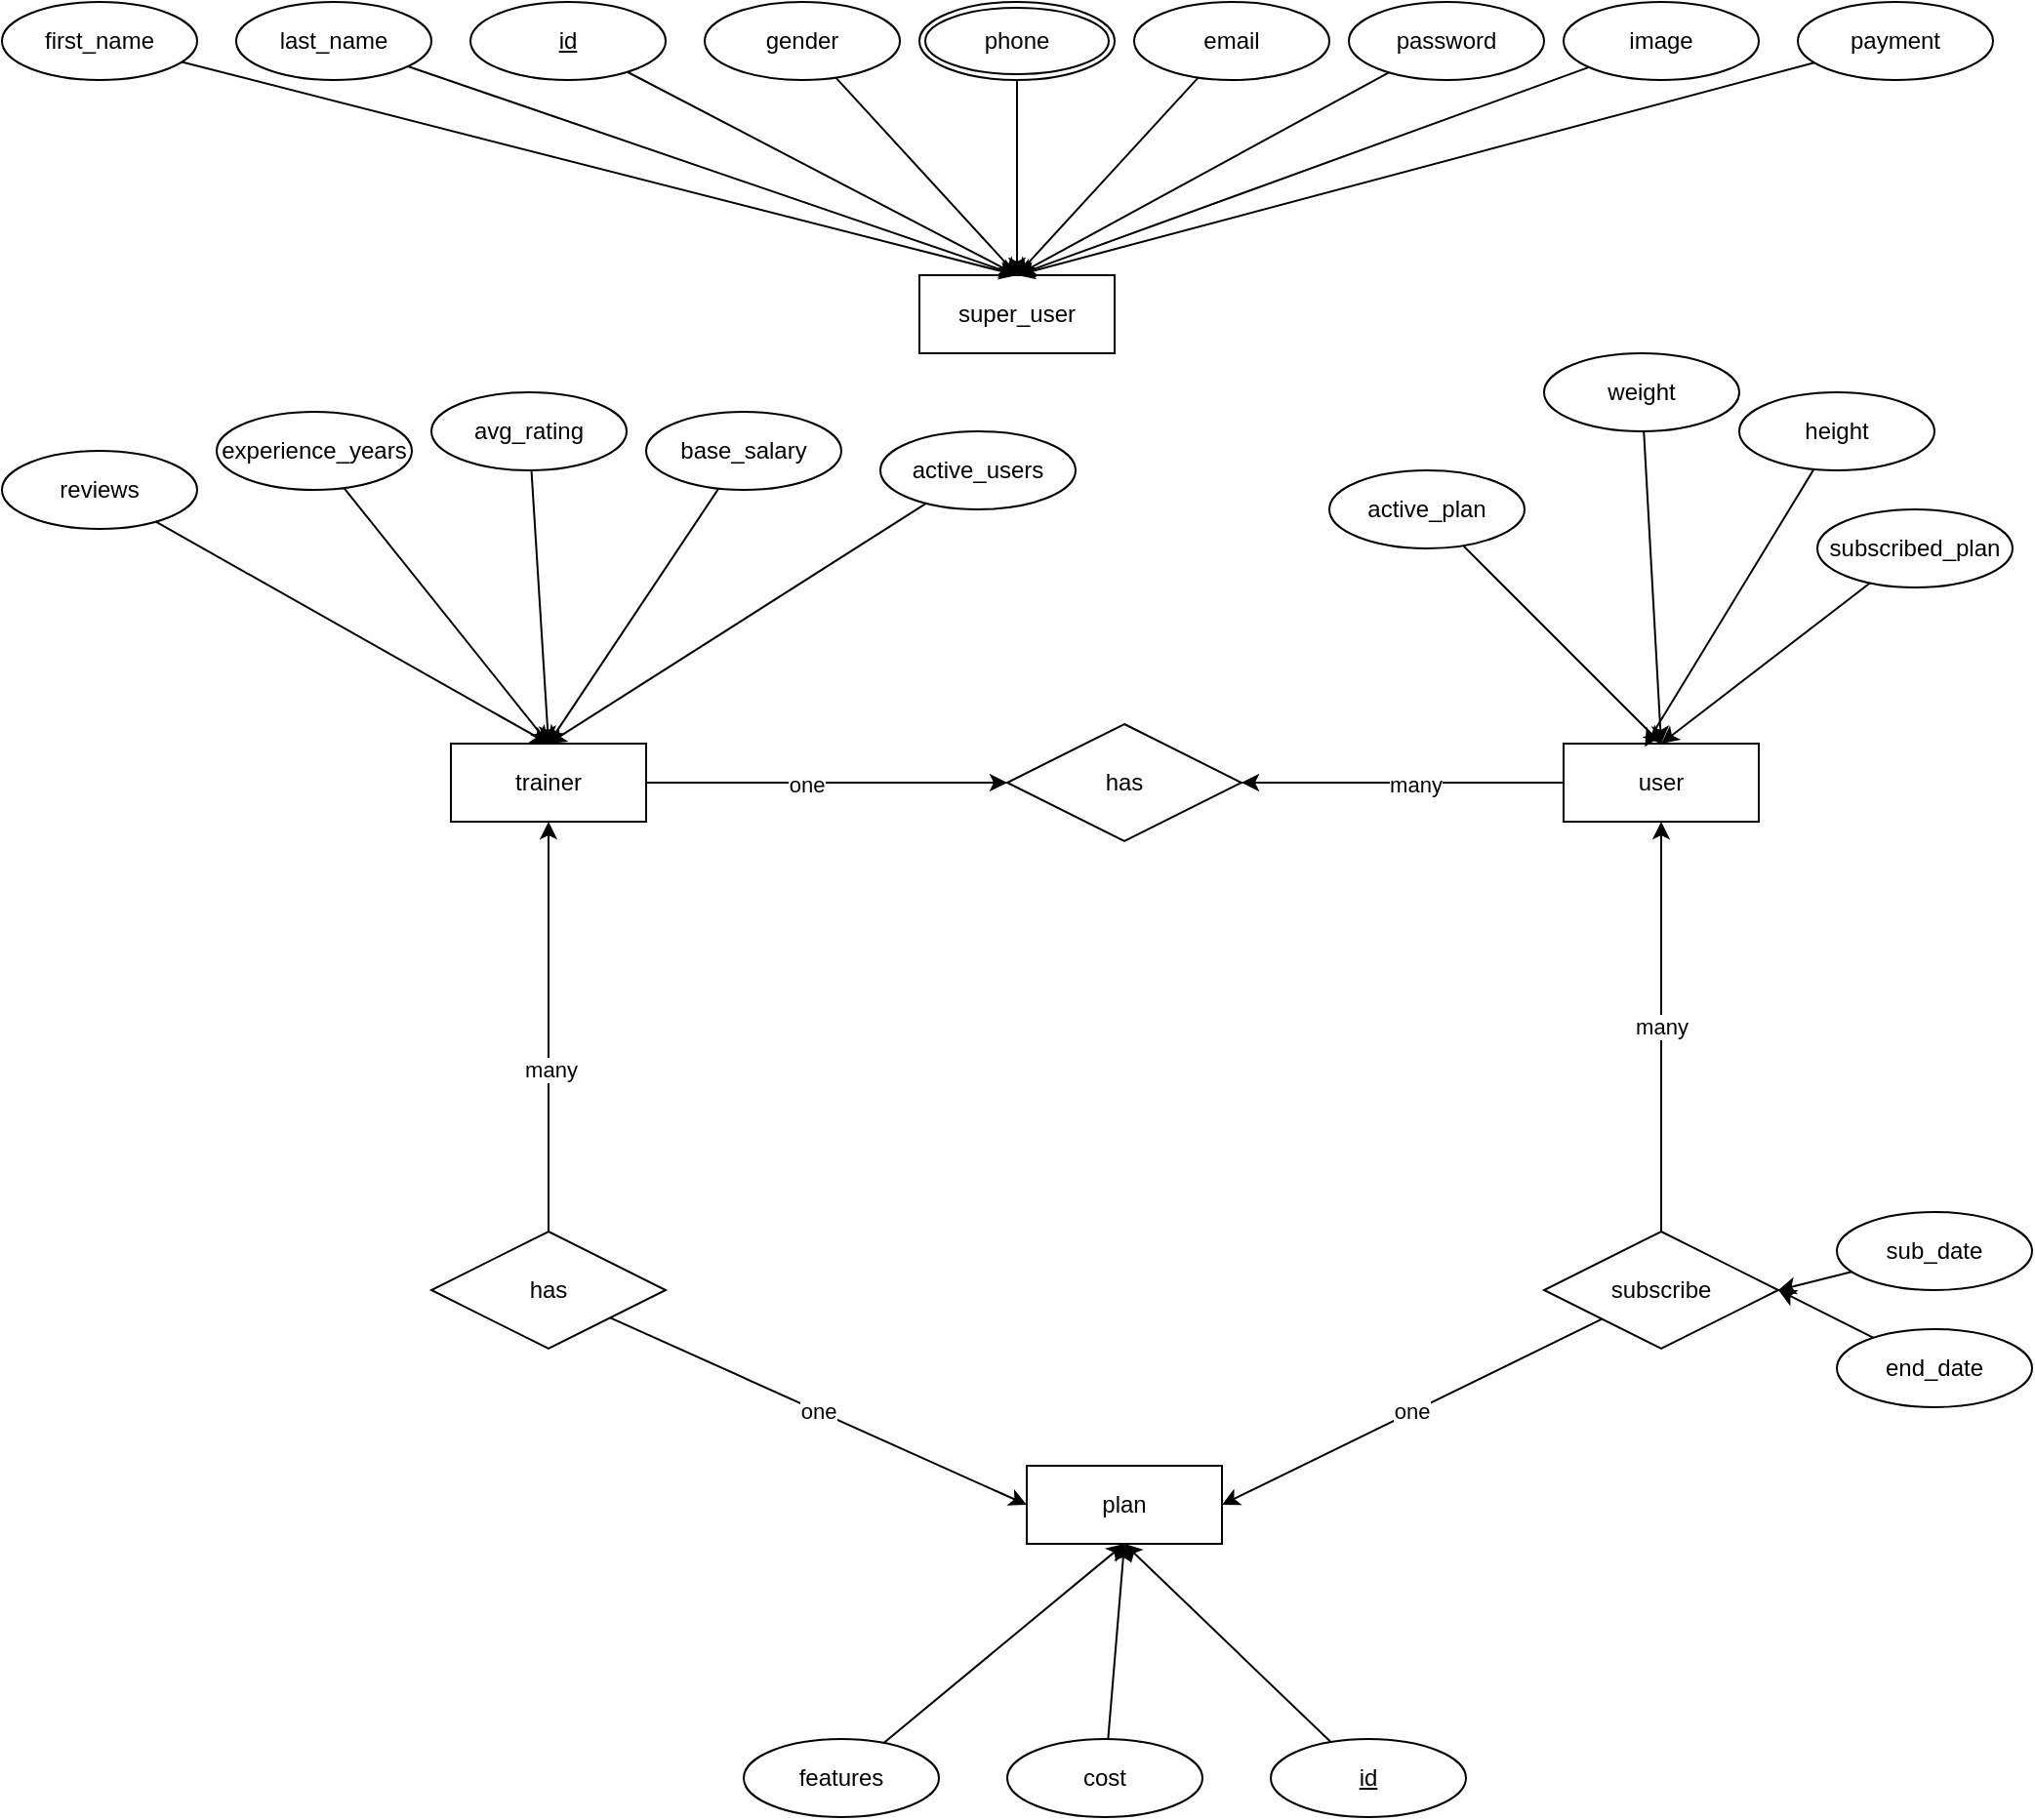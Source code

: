 <mxfile>
    <diagram id="6SmIrsSo-xQ7bgwuK92N" name="Page-1">
        <mxGraphModel dx="2029" dy="672" grid="1" gridSize="10" guides="1" tooltips="1" connect="1" arrows="1" fold="1" page="1" pageScale="1" pageWidth="850" pageHeight="1100" math="0" shadow="0">
            <root>
                <mxCell id="0"/>
                <mxCell id="1" parent="0"/>
                <mxCell id="66" style="edgeStyle=none;html=1;entryX=0;entryY=0.5;entryDx=0;entryDy=0;" edge="1" parent="1" source="2" target="65">
                    <mxGeometry relative="1" as="geometry"/>
                </mxCell>
                <mxCell id="68" value="one" style="edgeLabel;html=1;align=center;verticalAlign=middle;resizable=0;points=[];" vertex="1" connectable="0" parent="66">
                    <mxGeometry x="-0.117" y="-1" relative="1" as="geometry">
                        <mxPoint as="offset"/>
                    </mxGeometry>
                </mxCell>
                <mxCell id="2" value="trainer" style="whiteSpace=wrap;html=1;align=center;" vertex="1" parent="1">
                    <mxGeometry y="390" width="100" height="40" as="geometry"/>
                </mxCell>
                <mxCell id="3" value="super_user" style="whiteSpace=wrap;html=1;align=center;" vertex="1" parent="1">
                    <mxGeometry x="240" y="150" width="100" height="40" as="geometry"/>
                </mxCell>
                <mxCell id="4" value="plan" style="whiteSpace=wrap;html=1;align=center;" vertex="1" parent="1">
                    <mxGeometry x="295" y="760" width="100" height="40" as="geometry"/>
                </mxCell>
                <mxCell id="14" style="edgeStyle=none;html=1;entryX=0.5;entryY=0;entryDx=0;entryDy=0;" edge="1" parent="1" source="6" target="3">
                    <mxGeometry relative="1" as="geometry"/>
                </mxCell>
                <mxCell id="6" value="first_name" style="ellipse;whiteSpace=wrap;html=1;align=center;" vertex="1" parent="1">
                    <mxGeometry x="-230" y="10" width="100" height="40" as="geometry"/>
                </mxCell>
                <mxCell id="15" style="edgeStyle=none;html=1;entryX=0.5;entryY=0;entryDx=0;entryDy=0;" edge="1" parent="1" source="7" target="3">
                    <mxGeometry relative="1" as="geometry"/>
                </mxCell>
                <mxCell id="7" value="last_name" style="ellipse;whiteSpace=wrap;html=1;align=center;" vertex="1" parent="1">
                    <mxGeometry x="-110" y="10" width="100" height="40" as="geometry"/>
                </mxCell>
                <mxCell id="16" style="edgeStyle=none;html=1;entryX=0.5;entryY=0;entryDx=0;entryDy=0;" edge="1" parent="1" source="8" target="3">
                    <mxGeometry relative="1" as="geometry">
                        <mxPoint x="480" y="330" as="targetPoint"/>
                    </mxGeometry>
                </mxCell>
                <mxCell id="8" value="gender" style="ellipse;whiteSpace=wrap;html=1;align=center;" vertex="1" parent="1">
                    <mxGeometry x="130" y="10" width="100" height="40" as="geometry"/>
                </mxCell>
                <mxCell id="13" style="edgeStyle=none;html=1;entryX=0.5;entryY=0;entryDx=0;entryDy=0;" edge="1" parent="1" source="9" target="2">
                    <mxGeometry relative="1" as="geometry"/>
                </mxCell>
                <mxCell id="9" value="experience_years" style="ellipse;whiteSpace=wrap;html=1;align=center;" vertex="1" parent="1">
                    <mxGeometry x="-120" y="220" width="100" height="40" as="geometry"/>
                </mxCell>
                <mxCell id="20" style="edgeStyle=none;html=1;entryX=0.5;entryY=0;entryDx=0;entryDy=0;" edge="1" parent="1" source="19" target="3">
                    <mxGeometry relative="1" as="geometry"/>
                </mxCell>
                <mxCell id="19" value="phone" style="ellipse;shape=doubleEllipse;margin=3;whiteSpace=wrap;html=1;align=center;" vertex="1" parent="1">
                    <mxGeometry x="240" y="10" width="100" height="40" as="geometry"/>
                </mxCell>
                <mxCell id="23" style="edgeStyle=none;html=1;entryX=0.5;entryY=0;entryDx=0;entryDy=0;" edge="1" parent="1" source="21" target="3">
                    <mxGeometry relative="1" as="geometry">
                        <mxPoint x="480" y="330" as="targetPoint"/>
                    </mxGeometry>
                </mxCell>
                <mxCell id="21" value="email" style="ellipse;whiteSpace=wrap;html=1;align=center;" vertex="1" parent="1">
                    <mxGeometry x="350" y="10" width="100" height="40" as="geometry"/>
                </mxCell>
                <mxCell id="24" style="edgeStyle=none;html=1;entryX=0.5;entryY=0;entryDx=0;entryDy=0;" edge="1" parent="1" source="22" target="3">
                    <mxGeometry relative="1" as="geometry">
                        <mxPoint x="220" y="190" as="targetPoint"/>
                    </mxGeometry>
                </mxCell>
                <mxCell id="22" value="password" style="ellipse;whiteSpace=wrap;html=1;align=center;" vertex="1" parent="1">
                    <mxGeometry x="460" y="10" width="100" height="40" as="geometry"/>
                </mxCell>
                <mxCell id="26" style="edgeStyle=none;html=1;entryX=0.5;entryY=0;entryDx=0;entryDy=0;" edge="1" parent="1" source="25" target="3">
                    <mxGeometry relative="1" as="geometry"/>
                </mxCell>
                <mxCell id="25" value="image" style="ellipse;whiteSpace=wrap;html=1;align=center;" vertex="1" parent="1">
                    <mxGeometry x="570" y="10" width="100" height="40" as="geometry"/>
                </mxCell>
                <mxCell id="29" style="edgeStyle=none;html=1;entryX=0.5;entryY=0;entryDx=0;entryDy=0;" edge="1" parent="1" source="28" target="3">
                    <mxGeometry relative="1" as="geometry">
                        <mxPoint x="230" y="250" as="targetPoint"/>
                    </mxGeometry>
                </mxCell>
                <mxCell id="28" value="payment" style="ellipse;whiteSpace=wrap;html=1;align=center;" vertex="1" parent="1">
                    <mxGeometry x="690" y="10" width="100" height="40" as="geometry"/>
                </mxCell>
                <mxCell id="31" style="edgeStyle=none;html=1;entryX=0.5;entryY=0;entryDx=0;entryDy=0;" edge="1" parent="1" source="30" target="3">
                    <mxGeometry relative="1" as="geometry"/>
                </mxCell>
                <mxCell id="30" value="id" style="ellipse;whiteSpace=wrap;html=1;align=center;fontStyle=4;" vertex="1" parent="1">
                    <mxGeometry x="10" y="10" width="100" height="40" as="geometry"/>
                </mxCell>
                <mxCell id="67" style="edgeStyle=none;html=1;entryX=1;entryY=0.5;entryDx=0;entryDy=0;" edge="1" parent="1" source="39" target="65">
                    <mxGeometry relative="1" as="geometry">
                        <Array as="points">
                            <mxPoint x="450" y="410"/>
                        </Array>
                    </mxGeometry>
                </mxCell>
                <mxCell id="70" value="many" style="edgeLabel;html=1;align=center;verticalAlign=middle;resizable=0;points=[];" vertex="1" connectable="0" parent="67">
                    <mxGeometry x="-0.076" y="1" relative="1" as="geometry">
                        <mxPoint as="offset"/>
                    </mxGeometry>
                </mxCell>
                <mxCell id="39" value="user" style="whiteSpace=wrap;html=1;align=center;" vertex="1" parent="1">
                    <mxGeometry x="570" y="390" width="100" height="40" as="geometry"/>
                </mxCell>
                <mxCell id="41" style="edgeStyle=none;html=1;entryX=0.5;entryY=0;entryDx=0;entryDy=0;" edge="1" parent="1" source="40" target="39">
                    <mxGeometry relative="1" as="geometry"/>
                </mxCell>
                <mxCell id="40" value="subscribed_plan" style="ellipse;whiteSpace=wrap;html=1;align=center;" vertex="1" parent="1">
                    <mxGeometry x="700" y="270" width="100" height="40" as="geometry"/>
                </mxCell>
                <mxCell id="44" style="edgeStyle=none;html=1;entryX=0.416;entryY=0.04;entryDx=0;entryDy=0;entryPerimeter=0;" edge="1" parent="1" source="42" target="39">
                    <mxGeometry relative="1" as="geometry"/>
                </mxCell>
                <mxCell id="42" value="height" style="ellipse;whiteSpace=wrap;html=1;align=center;" vertex="1" parent="1">
                    <mxGeometry x="660" y="210" width="100" height="40" as="geometry"/>
                </mxCell>
                <mxCell id="45" style="edgeStyle=none;html=1;entryX=0.5;entryY=0;entryDx=0;entryDy=0;" edge="1" parent="1" source="43" target="39">
                    <mxGeometry relative="1" as="geometry"/>
                </mxCell>
                <mxCell id="43" value="weight" style="ellipse;whiteSpace=wrap;html=1;align=center;" vertex="1" parent="1">
                    <mxGeometry x="560" y="190" width="100" height="40" as="geometry"/>
                </mxCell>
                <mxCell id="47" style="edgeStyle=none;html=1;entryX=0.5;entryY=0;entryDx=0;entryDy=0;" edge="1" parent="1" source="46" target="2">
                    <mxGeometry relative="1" as="geometry">
                        <mxPoint x="70" y="310" as="targetPoint"/>
                    </mxGeometry>
                </mxCell>
                <mxCell id="46" value="avg_rating" style="ellipse;whiteSpace=wrap;html=1;align=center;" vertex="1" parent="1">
                    <mxGeometry x="-10" y="210" width="100" height="40" as="geometry"/>
                </mxCell>
                <mxCell id="49" style="edgeStyle=none;html=1;entryX=0.5;entryY=0;entryDx=0;entryDy=0;" edge="1" parent="1" source="48" target="2">
                    <mxGeometry relative="1" as="geometry"/>
                </mxCell>
                <mxCell id="48" value="base_salary" style="ellipse;whiteSpace=wrap;html=1;align=center;" vertex="1" parent="1">
                    <mxGeometry x="100" y="220" width="100" height="40" as="geometry"/>
                </mxCell>
                <mxCell id="51" style="edgeStyle=none;html=1;entryX=0.5;entryY=0;entryDx=0;entryDy=0;" edge="1" parent="1" source="50" target="2">
                    <mxGeometry relative="1" as="geometry"/>
                </mxCell>
                <mxCell id="50" value="active_users" style="ellipse;whiteSpace=wrap;html=1;align=center;" vertex="1" parent="1">
                    <mxGeometry x="220" y="230" width="100" height="40" as="geometry"/>
                </mxCell>
                <mxCell id="53" style="edgeStyle=none;html=1;entryX=0.5;entryY=0;entryDx=0;entryDy=0;" edge="1" parent="1" source="52" target="39">
                    <mxGeometry relative="1" as="geometry"/>
                </mxCell>
                <mxCell id="52" value="active_plan" style="ellipse;whiteSpace=wrap;html=1;align=center;" vertex="1" parent="1">
                    <mxGeometry x="450" y="250" width="100" height="40" as="geometry"/>
                </mxCell>
                <mxCell id="55" style="edgeStyle=none;html=1;entryX=0.5;entryY=1;entryDx=0;entryDy=0;" edge="1" parent="1" source="54" target="4">
                    <mxGeometry relative="1" as="geometry"/>
                </mxCell>
                <mxCell id="54" value="features" style="ellipse;whiteSpace=wrap;html=1;align=center;" vertex="1" parent="1">
                    <mxGeometry x="150" y="900" width="100" height="40" as="geometry"/>
                </mxCell>
                <mxCell id="57" style="edgeStyle=none;html=1;entryX=0.5;entryY=1;entryDx=0;entryDy=0;" edge="1" parent="1" source="56" target="4">
                    <mxGeometry relative="1" as="geometry">
                        <mxPoint x="360" y="700" as="targetPoint"/>
                    </mxGeometry>
                </mxCell>
                <mxCell id="56" value="cost" style="ellipse;whiteSpace=wrap;html=1;align=center;" vertex="1" parent="1">
                    <mxGeometry x="285" y="900" width="100" height="40" as="geometry"/>
                </mxCell>
                <mxCell id="62" style="edgeStyle=none;html=1;entryX=0.5;entryY=1;entryDx=0;entryDy=0;" edge="1" parent="1" source="61" target="4">
                    <mxGeometry relative="1" as="geometry"/>
                </mxCell>
                <mxCell id="61" value="id" style="ellipse;whiteSpace=wrap;html=1;align=center;fontStyle=4;" vertex="1" parent="1">
                    <mxGeometry x="420" y="900" width="100" height="40" as="geometry"/>
                </mxCell>
                <mxCell id="64" style="edgeStyle=none;html=1;entryX=0.5;entryY=0;entryDx=0;entryDy=0;" edge="1" parent="1" source="63" target="2">
                    <mxGeometry relative="1" as="geometry">
                        <mxPoint x="-30" y="380" as="targetPoint"/>
                    </mxGeometry>
                </mxCell>
                <mxCell id="63" value="reviews" style="ellipse;whiteSpace=wrap;html=1;align=center;" vertex="1" parent="1">
                    <mxGeometry x="-230" y="240" width="100" height="40" as="geometry"/>
                </mxCell>
                <mxCell id="65" value="has" style="shape=rhombus;perimeter=rhombusPerimeter;whiteSpace=wrap;html=1;align=center;" vertex="1" parent="1">
                    <mxGeometry x="285" y="380" width="120" height="60" as="geometry"/>
                </mxCell>
                <mxCell id="72" value="one" style="edgeStyle=none;html=1;entryX=1;entryY=0.5;entryDx=0;entryDy=0;" edge="1" parent="1" source="71" target="4">
                    <mxGeometry relative="1" as="geometry"/>
                </mxCell>
                <mxCell id="73" value="many" style="edgeStyle=none;html=1;entryX=0.5;entryY=1;entryDx=0;entryDy=0;" edge="1" parent="1" source="71" target="39">
                    <mxGeometry relative="1" as="geometry">
                        <Array as="points"/>
                    </mxGeometry>
                </mxCell>
                <mxCell id="71" value="subscribe" style="shape=rhombus;perimeter=rhombusPerimeter;whiteSpace=wrap;html=1;align=center;" vertex="1" parent="1">
                    <mxGeometry x="560" y="640" width="120" height="60" as="geometry"/>
                </mxCell>
                <mxCell id="76" style="edgeStyle=none;html=1;entryX=0.5;entryY=1;entryDx=0;entryDy=0;" edge="1" parent="1" source="75" target="2">
                    <mxGeometry relative="1" as="geometry"/>
                </mxCell>
                <mxCell id="77" value="many" style="edgeLabel;html=1;align=center;verticalAlign=middle;resizable=0;points=[];" vertex="1" connectable="0" parent="76">
                    <mxGeometry x="-0.205" y="-2" relative="1" as="geometry">
                        <mxPoint x="-1" as="offset"/>
                    </mxGeometry>
                </mxCell>
                <mxCell id="78" value="one" style="edgeStyle=none;html=1;entryX=0;entryY=0.5;entryDx=0;entryDy=0;" edge="1" parent="1" source="75" target="4">
                    <mxGeometry relative="1" as="geometry"/>
                </mxCell>
                <mxCell id="75" value="has" style="shape=rhombus;perimeter=rhombusPerimeter;whiteSpace=wrap;html=1;align=center;" vertex="1" parent="1">
                    <mxGeometry x="-10" y="640" width="120" height="60" as="geometry"/>
                </mxCell>
                <mxCell id="80" style="edgeStyle=none;html=1;entryX=1;entryY=0.5;entryDx=0;entryDy=0;" edge="1" parent="1" source="79" target="71">
                    <mxGeometry relative="1" as="geometry"/>
                </mxCell>
                <mxCell id="79" value="sub_date" style="ellipse;whiteSpace=wrap;html=1;align=center;" vertex="1" parent="1">
                    <mxGeometry x="710" y="630" width="100" height="40" as="geometry"/>
                </mxCell>
                <mxCell id="82" style="edgeStyle=none;html=1;entryX=1;entryY=0.5;entryDx=0;entryDy=0;" edge="1" parent="1" source="81" target="71">
                    <mxGeometry relative="1" as="geometry">
                        <mxPoint x="600" y="550" as="targetPoint"/>
                    </mxGeometry>
                </mxCell>
                <mxCell id="81" value="end_date" style="ellipse;whiteSpace=wrap;html=1;align=center;" vertex="1" parent="1">
                    <mxGeometry x="710" y="690" width="100" height="40" as="geometry"/>
                </mxCell>
            </root>
        </mxGraphModel>
    </diagram>
</mxfile>